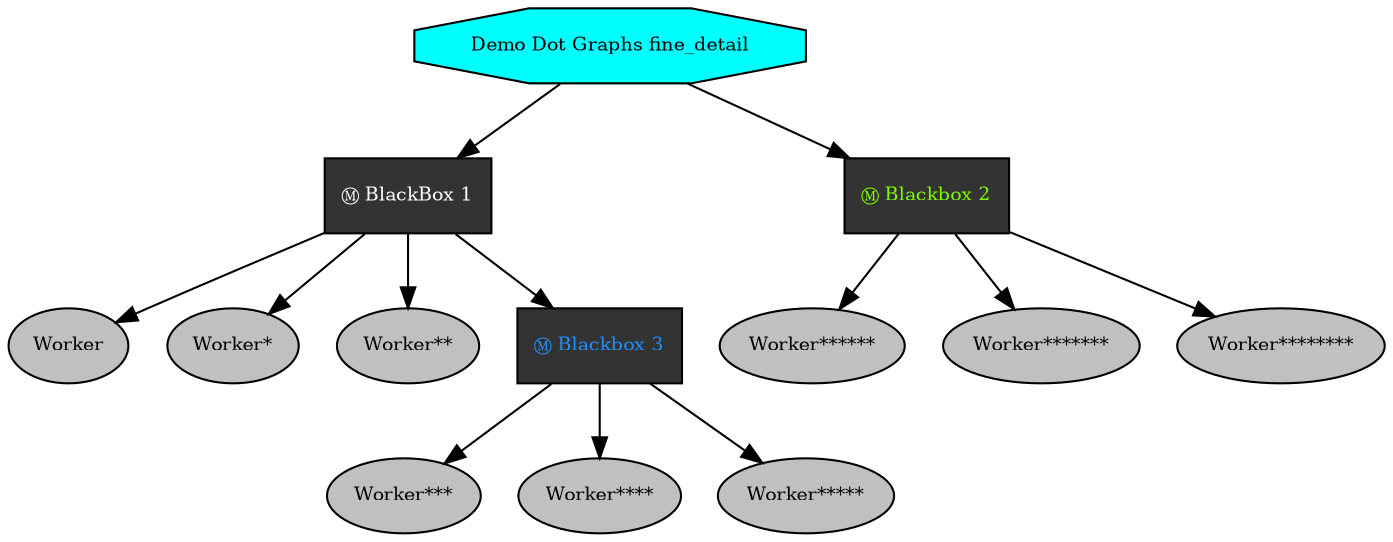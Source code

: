 digraph pastafarianism {
ordering=out;
graph [fontname="times-roman"];
node [fontname="times-roman"];
edge [fontname="times-roman"];
"Demo Dot Graphs fine_detail" [fillcolor=cyan, fontcolor=black, fontsize=9, label="Demo Dot Graphs fine_detail", shape=octagon, style=filled];
"BlackBox 1" [fillcolor=gray20, fontcolor=white, fontsize=9, label="Ⓜ BlackBox 1", shape=box, style=filled];
"Demo Dot Graphs fine_detail" -> "BlackBox 1";
Worker [fillcolor=gray, fontcolor=black, fontsize=9, label=Worker, shape=ellipse, style=filled];
"BlackBox 1" -> Worker;
"Worker*" [fillcolor=gray, fontcolor=black, fontsize=9, label="Worker*", shape=ellipse, style=filled];
"BlackBox 1" -> "Worker*";
"Worker**" [fillcolor=gray, fontcolor=black, fontsize=9, label="Worker**", shape=ellipse, style=filled];
"BlackBox 1" -> "Worker**";
"Blackbox 3" [fillcolor=gray20, fontcolor=dodgerblue, fontsize=9, label="Ⓜ Blackbox 3", shape=box, style=filled];
"BlackBox 1" -> "Blackbox 3";
"Worker***" [fillcolor=gray, fontcolor=black, fontsize=9, label="Worker***", shape=ellipse, style=filled];
"Blackbox 3" -> "Worker***";
"Worker****" [fillcolor=gray, fontcolor=black, fontsize=9, label="Worker****", shape=ellipse, style=filled];
"Blackbox 3" -> "Worker****";
"Worker*****" [fillcolor=gray, fontcolor=black, fontsize=9, label="Worker*****", shape=ellipse, style=filled];
"Blackbox 3" -> "Worker*****";
"Blackbox 2" [fillcolor=gray20, fontcolor=lawngreen, fontsize=9, label="Ⓜ Blackbox 2", shape=box, style=filled];
"Demo Dot Graphs fine_detail" -> "Blackbox 2";
"Worker******" [fillcolor=gray, fontcolor=black, fontsize=9, label="Worker******", shape=ellipse, style=filled];
"Blackbox 2" -> "Worker******";
"Worker*******" [fillcolor=gray, fontcolor=black, fontsize=9, label="Worker*******", shape=ellipse, style=filled];
"Blackbox 2" -> "Worker*******";
"Worker********" [fillcolor=gray, fontcolor=black, fontsize=9, label="Worker********", shape=ellipse, style=filled];
"Blackbox 2" -> "Worker********";
}
